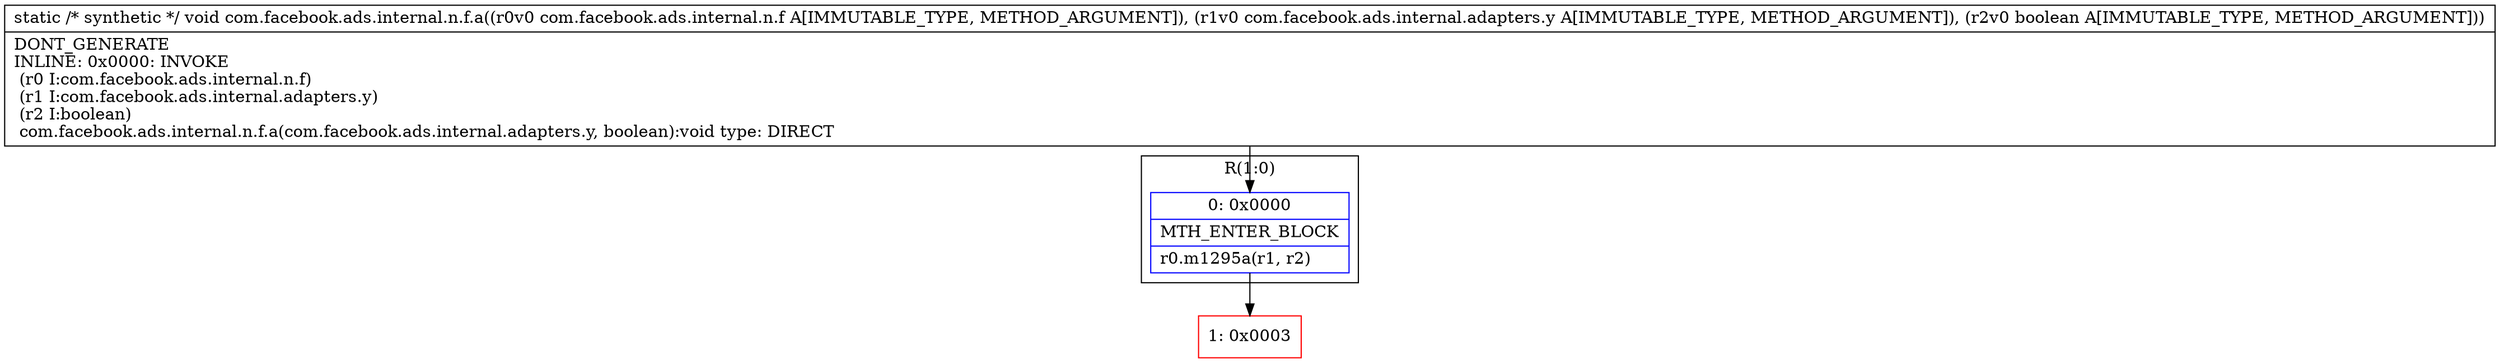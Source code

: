 digraph "CFG forcom.facebook.ads.internal.n.f.a(Lcom\/facebook\/ads\/internal\/n\/f;Lcom\/facebook\/ads\/internal\/adapters\/y;Z)V" {
subgraph cluster_Region_155048197 {
label = "R(1:0)";
node [shape=record,color=blue];
Node_0 [shape=record,label="{0\:\ 0x0000|MTH_ENTER_BLOCK\l|r0.m1295a(r1, r2)\l}"];
}
Node_1 [shape=record,color=red,label="{1\:\ 0x0003}"];
MethodNode[shape=record,label="{static \/* synthetic *\/ void com.facebook.ads.internal.n.f.a((r0v0 com.facebook.ads.internal.n.f A[IMMUTABLE_TYPE, METHOD_ARGUMENT]), (r1v0 com.facebook.ads.internal.adapters.y A[IMMUTABLE_TYPE, METHOD_ARGUMENT]), (r2v0 boolean A[IMMUTABLE_TYPE, METHOD_ARGUMENT]))  | DONT_GENERATE\lINLINE: 0x0000: INVOKE  \l  (r0 I:com.facebook.ads.internal.n.f)\l  (r1 I:com.facebook.ads.internal.adapters.y)\l  (r2 I:boolean)\l com.facebook.ads.internal.n.f.a(com.facebook.ads.internal.adapters.y, boolean):void type: DIRECT\l}"];
MethodNode -> Node_0;
Node_0 -> Node_1;
}

